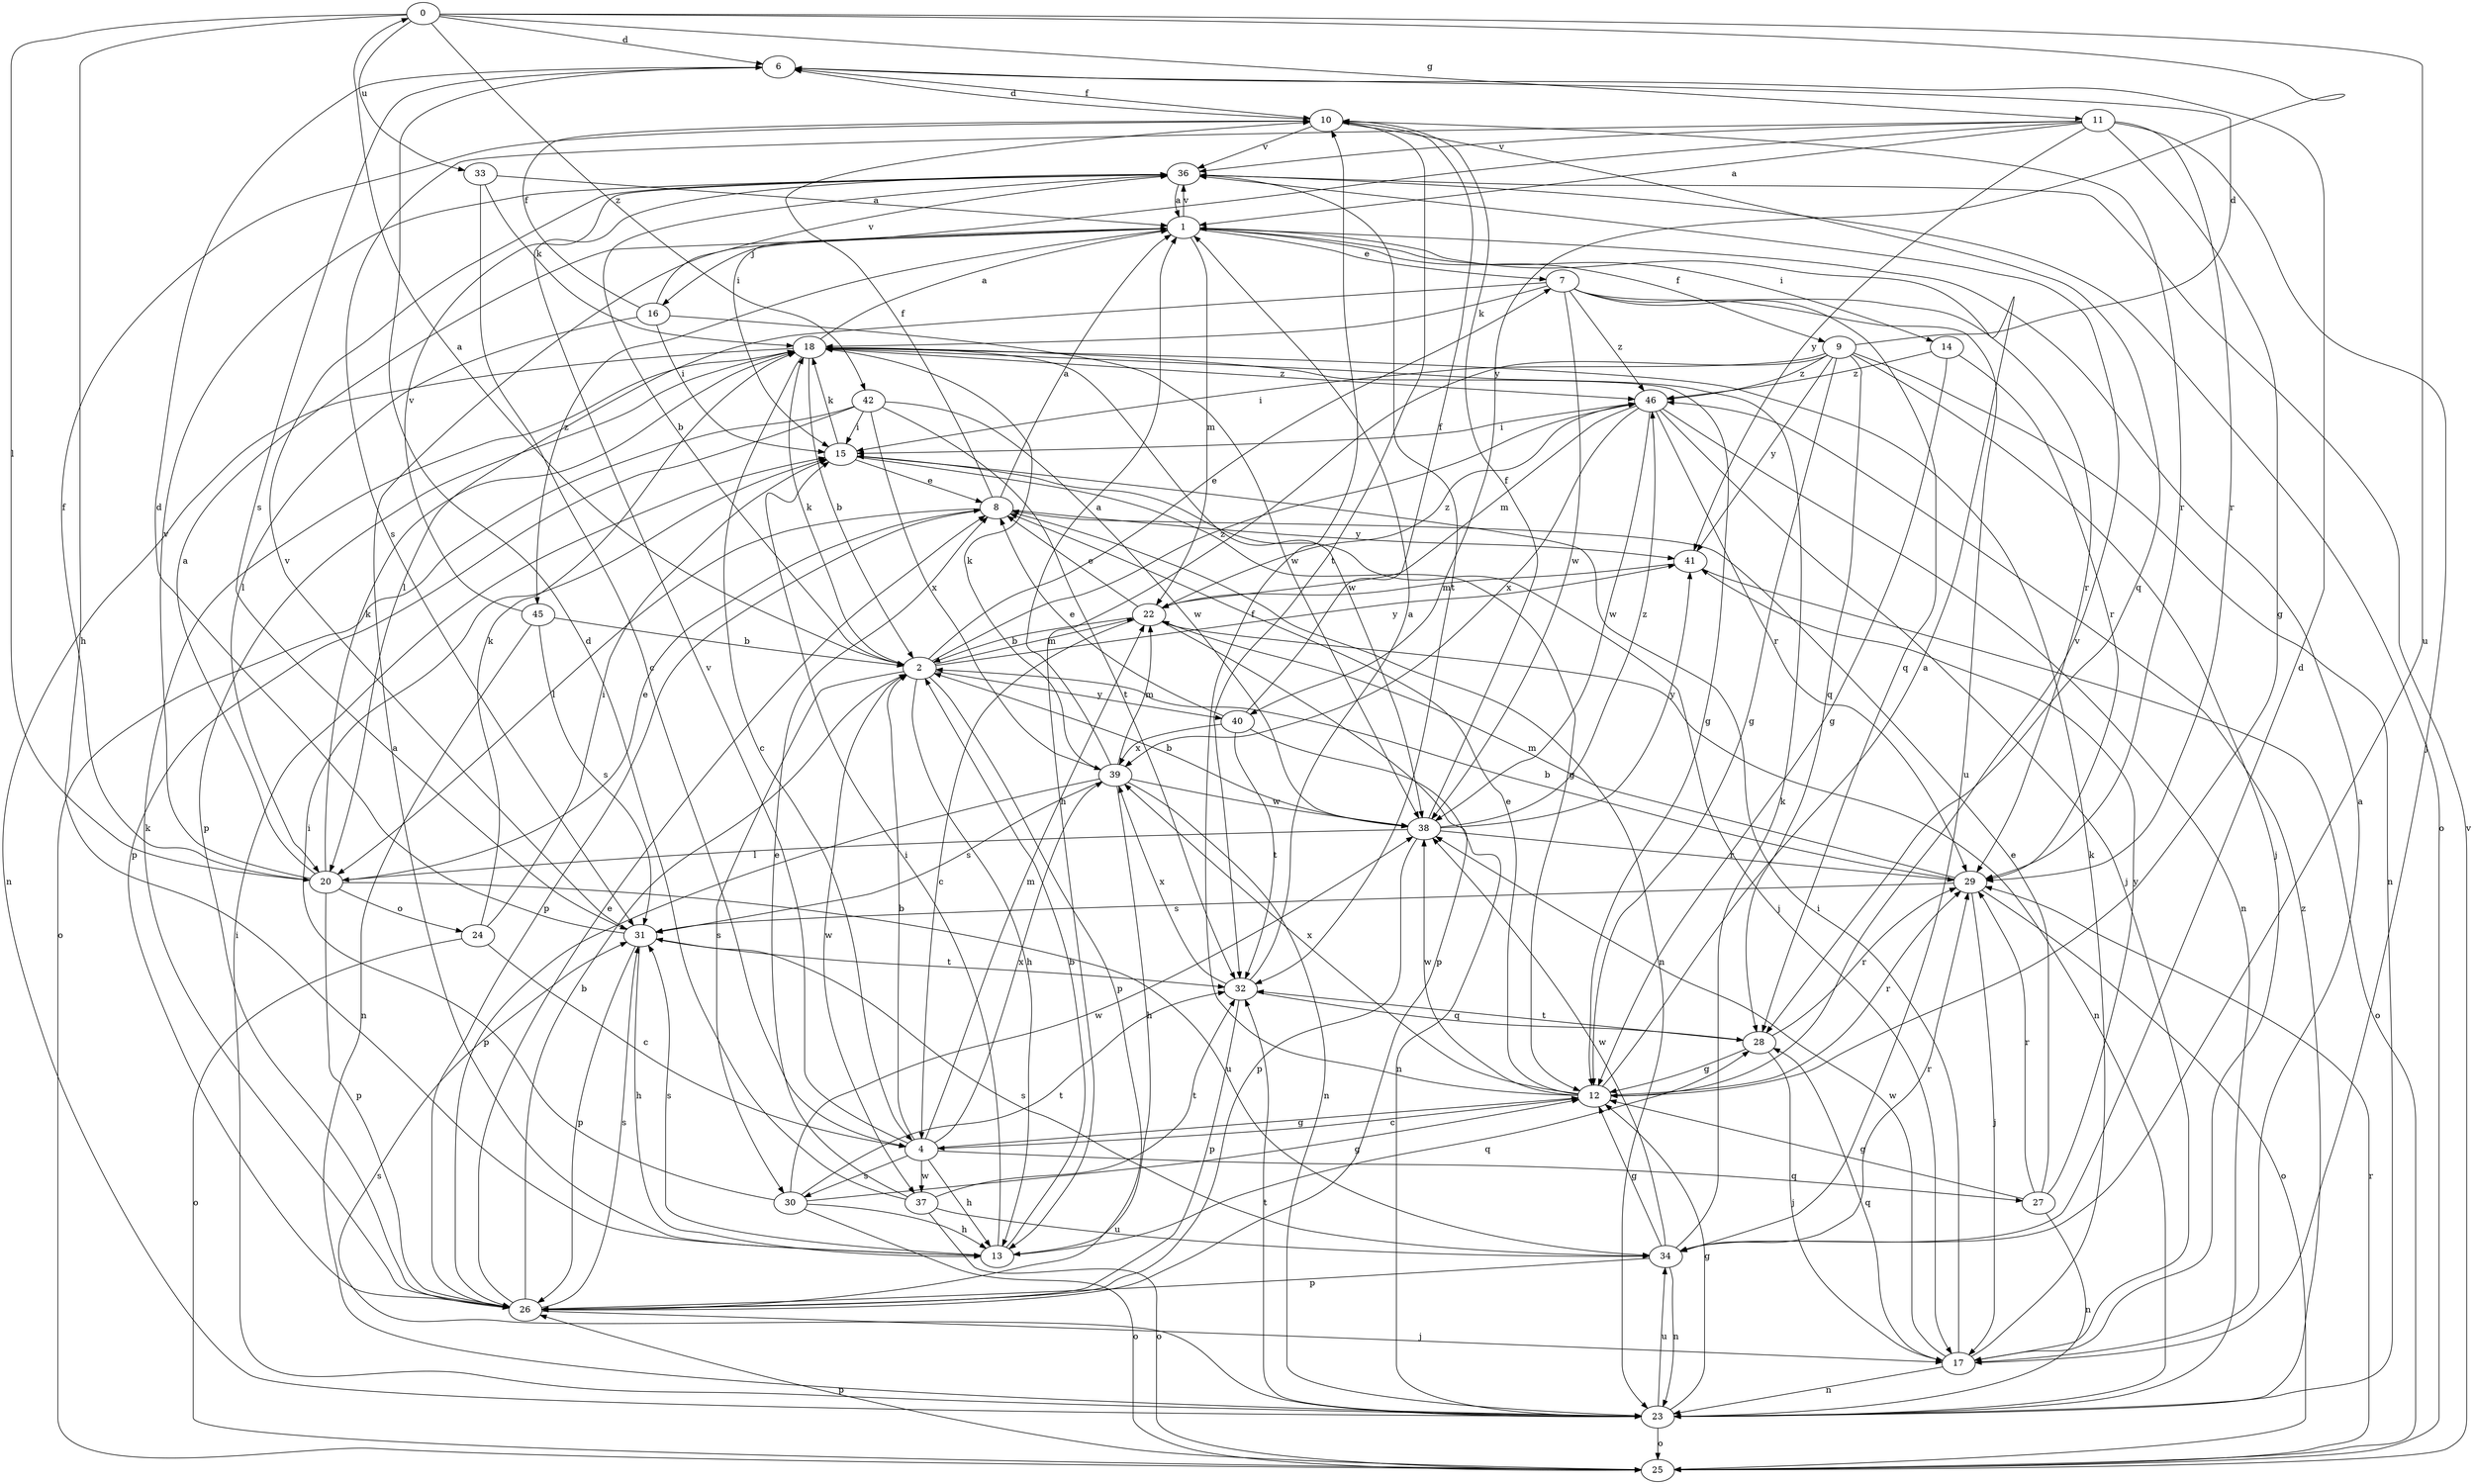 strict digraph  {
0;
1;
2;
4;
6;
7;
8;
9;
10;
11;
12;
13;
14;
15;
16;
17;
18;
20;
22;
23;
24;
25;
26;
27;
28;
29;
30;
31;
32;
33;
34;
36;
37;
38;
39;
40;
41;
42;
45;
46;
0 -> 6  [label=d];
0 -> 11  [label=g];
0 -> 13  [label=h];
0 -> 20  [label=l];
0 -> 33  [label=u];
0 -> 34  [label=u];
0 -> 40  [label=y];
0 -> 42  [label=z];
1 -> 7  [label=e];
1 -> 9  [label=f];
1 -> 14  [label=i];
1 -> 16  [label=j];
1 -> 22  [label=m];
1 -> 36  [label=v];
1 -> 45  [label=z];
2 -> 0  [label=a];
2 -> 7  [label=e];
2 -> 13  [label=h];
2 -> 18  [label=k];
2 -> 22  [label=m];
2 -> 26  [label=p];
2 -> 30  [label=s];
2 -> 37  [label=w];
2 -> 40  [label=y];
2 -> 41  [label=y];
2 -> 46  [label=z];
4 -> 2  [label=b];
4 -> 12  [label=g];
4 -> 13  [label=h];
4 -> 22  [label=m];
4 -> 27  [label=q];
4 -> 30  [label=s];
4 -> 36  [label=v];
4 -> 37  [label=w];
4 -> 39  [label=x];
6 -> 10  [label=f];
6 -> 31  [label=s];
7 -> 18  [label=k];
7 -> 20  [label=l];
7 -> 28  [label=q];
7 -> 29  [label=r];
7 -> 34  [label=u];
7 -> 38  [label=w];
7 -> 46  [label=z];
8 -> 1  [label=a];
8 -> 10  [label=f];
8 -> 20  [label=l];
8 -> 23  [label=n];
8 -> 26  [label=p];
8 -> 41  [label=y];
9 -> 6  [label=d];
9 -> 12  [label=g];
9 -> 13  [label=h];
9 -> 15  [label=i];
9 -> 17  [label=j];
9 -> 23  [label=n];
9 -> 28  [label=q];
9 -> 41  [label=y];
9 -> 46  [label=z];
10 -> 6  [label=d];
10 -> 28  [label=q];
10 -> 29  [label=r];
10 -> 32  [label=t];
10 -> 36  [label=v];
11 -> 1  [label=a];
11 -> 12  [label=g];
11 -> 15  [label=i];
11 -> 17  [label=j];
11 -> 29  [label=r];
11 -> 31  [label=s];
11 -> 36  [label=v];
11 -> 41  [label=y];
12 -> 1  [label=a];
12 -> 4  [label=c];
12 -> 8  [label=e];
12 -> 10  [label=f];
12 -> 29  [label=r];
12 -> 36  [label=v];
12 -> 38  [label=w];
12 -> 39  [label=x];
13 -> 1  [label=a];
13 -> 2  [label=b];
13 -> 15  [label=i];
13 -> 28  [label=q];
13 -> 31  [label=s];
14 -> 12  [label=g];
14 -> 29  [label=r];
14 -> 46  [label=z];
15 -> 8  [label=e];
15 -> 12  [label=g];
15 -> 17  [label=j];
15 -> 18  [label=k];
16 -> 10  [label=f];
16 -> 15  [label=i];
16 -> 20  [label=l];
16 -> 36  [label=v];
16 -> 38  [label=w];
17 -> 1  [label=a];
17 -> 15  [label=i];
17 -> 18  [label=k];
17 -> 23  [label=n];
17 -> 28  [label=q];
17 -> 38  [label=w];
18 -> 1  [label=a];
18 -> 2  [label=b];
18 -> 4  [label=c];
18 -> 12  [label=g];
18 -> 23  [label=n];
18 -> 26  [label=p];
18 -> 38  [label=w];
18 -> 46  [label=z];
20 -> 1  [label=a];
20 -> 8  [label=e];
20 -> 10  [label=f];
20 -> 18  [label=k];
20 -> 24  [label=o];
20 -> 26  [label=p];
20 -> 34  [label=u];
20 -> 36  [label=v];
22 -> 2  [label=b];
22 -> 4  [label=c];
22 -> 8  [label=e];
22 -> 23  [label=n];
22 -> 26  [label=p];
22 -> 46  [label=z];
23 -> 12  [label=g];
23 -> 15  [label=i];
23 -> 25  [label=o];
23 -> 31  [label=s];
23 -> 32  [label=t];
23 -> 34  [label=u];
23 -> 46  [label=z];
24 -> 4  [label=c];
24 -> 15  [label=i];
24 -> 18  [label=k];
24 -> 25  [label=o];
25 -> 26  [label=p];
25 -> 29  [label=r];
25 -> 36  [label=v];
26 -> 2  [label=b];
26 -> 8  [label=e];
26 -> 17  [label=j];
26 -> 18  [label=k];
26 -> 31  [label=s];
27 -> 8  [label=e];
27 -> 12  [label=g];
27 -> 23  [label=n];
27 -> 29  [label=r];
27 -> 41  [label=y];
28 -> 12  [label=g];
28 -> 17  [label=j];
28 -> 29  [label=r];
28 -> 32  [label=t];
29 -> 2  [label=b];
29 -> 17  [label=j];
29 -> 22  [label=m];
29 -> 25  [label=o];
29 -> 31  [label=s];
30 -> 12  [label=g];
30 -> 13  [label=h];
30 -> 15  [label=i];
30 -> 25  [label=o];
30 -> 32  [label=t];
30 -> 38  [label=w];
31 -> 6  [label=d];
31 -> 13  [label=h];
31 -> 26  [label=p];
31 -> 32  [label=t];
31 -> 36  [label=v];
32 -> 1  [label=a];
32 -> 26  [label=p];
32 -> 28  [label=q];
32 -> 39  [label=x];
33 -> 1  [label=a];
33 -> 4  [label=c];
33 -> 18  [label=k];
34 -> 6  [label=d];
34 -> 12  [label=g];
34 -> 18  [label=k];
34 -> 23  [label=n];
34 -> 26  [label=p];
34 -> 29  [label=r];
34 -> 31  [label=s];
34 -> 38  [label=w];
36 -> 1  [label=a];
36 -> 2  [label=b];
36 -> 25  [label=o];
36 -> 32  [label=t];
37 -> 6  [label=d];
37 -> 8  [label=e];
37 -> 25  [label=o];
37 -> 32  [label=t];
37 -> 34  [label=u];
38 -> 2  [label=b];
38 -> 10  [label=f];
38 -> 20  [label=l];
38 -> 26  [label=p];
38 -> 29  [label=r];
38 -> 41  [label=y];
38 -> 46  [label=z];
39 -> 1  [label=a];
39 -> 13  [label=h];
39 -> 18  [label=k];
39 -> 22  [label=m];
39 -> 23  [label=n];
39 -> 26  [label=p];
39 -> 31  [label=s];
39 -> 38  [label=w];
40 -> 8  [label=e];
40 -> 10  [label=f];
40 -> 23  [label=n];
40 -> 32  [label=t];
40 -> 39  [label=x];
41 -> 22  [label=m];
41 -> 25  [label=o];
42 -> 15  [label=i];
42 -> 25  [label=o];
42 -> 26  [label=p];
42 -> 32  [label=t];
42 -> 38  [label=w];
42 -> 39  [label=x];
45 -> 2  [label=b];
45 -> 23  [label=n];
45 -> 31  [label=s];
45 -> 36  [label=v];
46 -> 15  [label=i];
46 -> 17  [label=j];
46 -> 22  [label=m];
46 -> 23  [label=n];
46 -> 29  [label=r];
46 -> 38  [label=w];
46 -> 39  [label=x];
}
